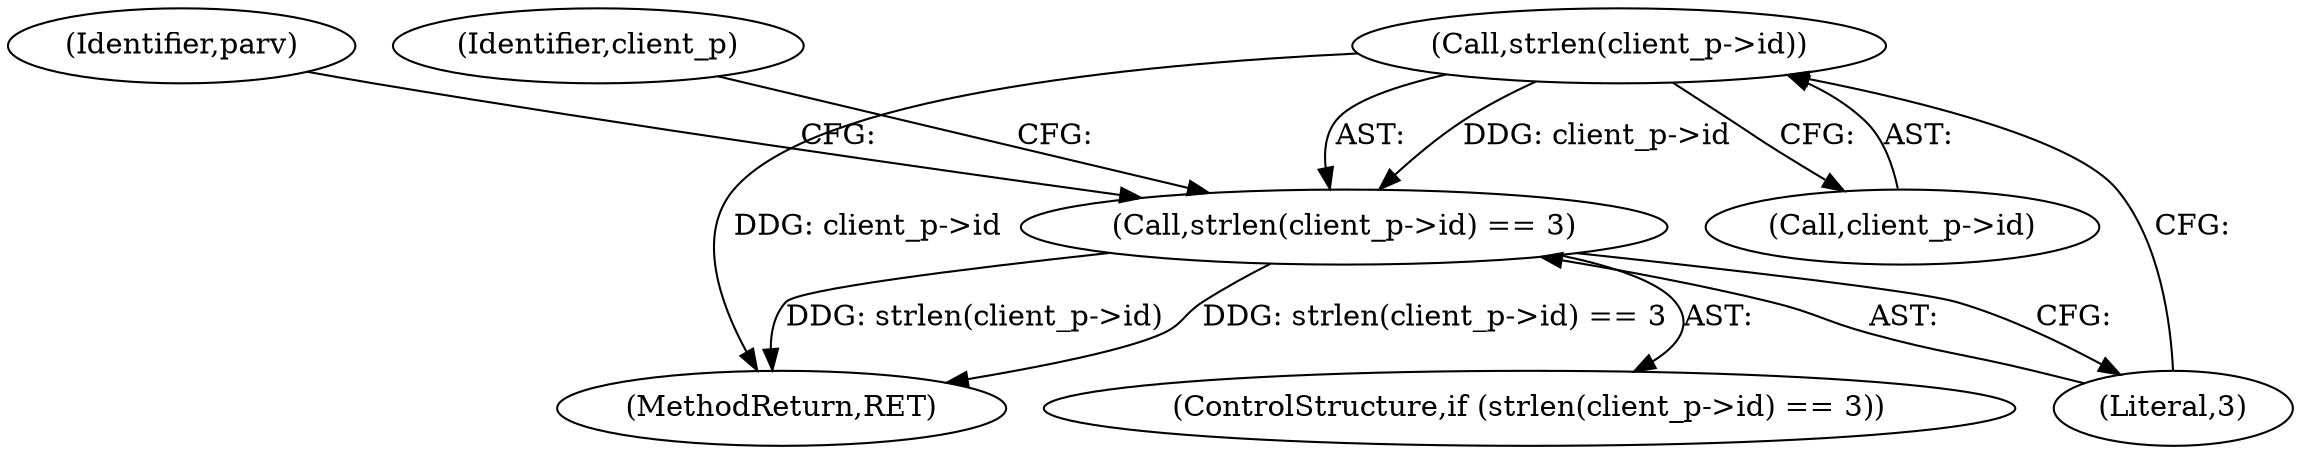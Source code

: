 digraph "0_charybdis_818a3fda944b26d4814132cee14cfda4ea4aa824@API" {
"1000125" [label="(Call,strlen(client_p->id))"];
"1000124" [label="(Call,strlen(client_p->id) == 3)"];
"1000125" [label="(Call,strlen(client_p->id))"];
"1000132" [label="(Identifier,client_p)"];
"1000123" [label="(ControlStructure,if (strlen(client_p->id) == 3))"];
"1000129" [label="(Literal,3)"];
"1000126" [label="(Call,client_p->id)"];
"1000143" [label="(Identifier,parv)"];
"1000396" [label="(MethodReturn,RET)"];
"1000124" [label="(Call,strlen(client_p->id) == 3)"];
"1000125" -> "1000124"  [label="AST: "];
"1000125" -> "1000126"  [label="CFG: "];
"1000126" -> "1000125"  [label="AST: "];
"1000129" -> "1000125"  [label="CFG: "];
"1000125" -> "1000396"  [label="DDG: client_p->id"];
"1000125" -> "1000124"  [label="DDG: client_p->id"];
"1000124" -> "1000123"  [label="AST: "];
"1000124" -> "1000129"  [label="CFG: "];
"1000129" -> "1000124"  [label="AST: "];
"1000132" -> "1000124"  [label="CFG: "];
"1000143" -> "1000124"  [label="CFG: "];
"1000124" -> "1000396"  [label="DDG: strlen(client_p->id)"];
"1000124" -> "1000396"  [label="DDG: strlen(client_p->id) == 3"];
}
